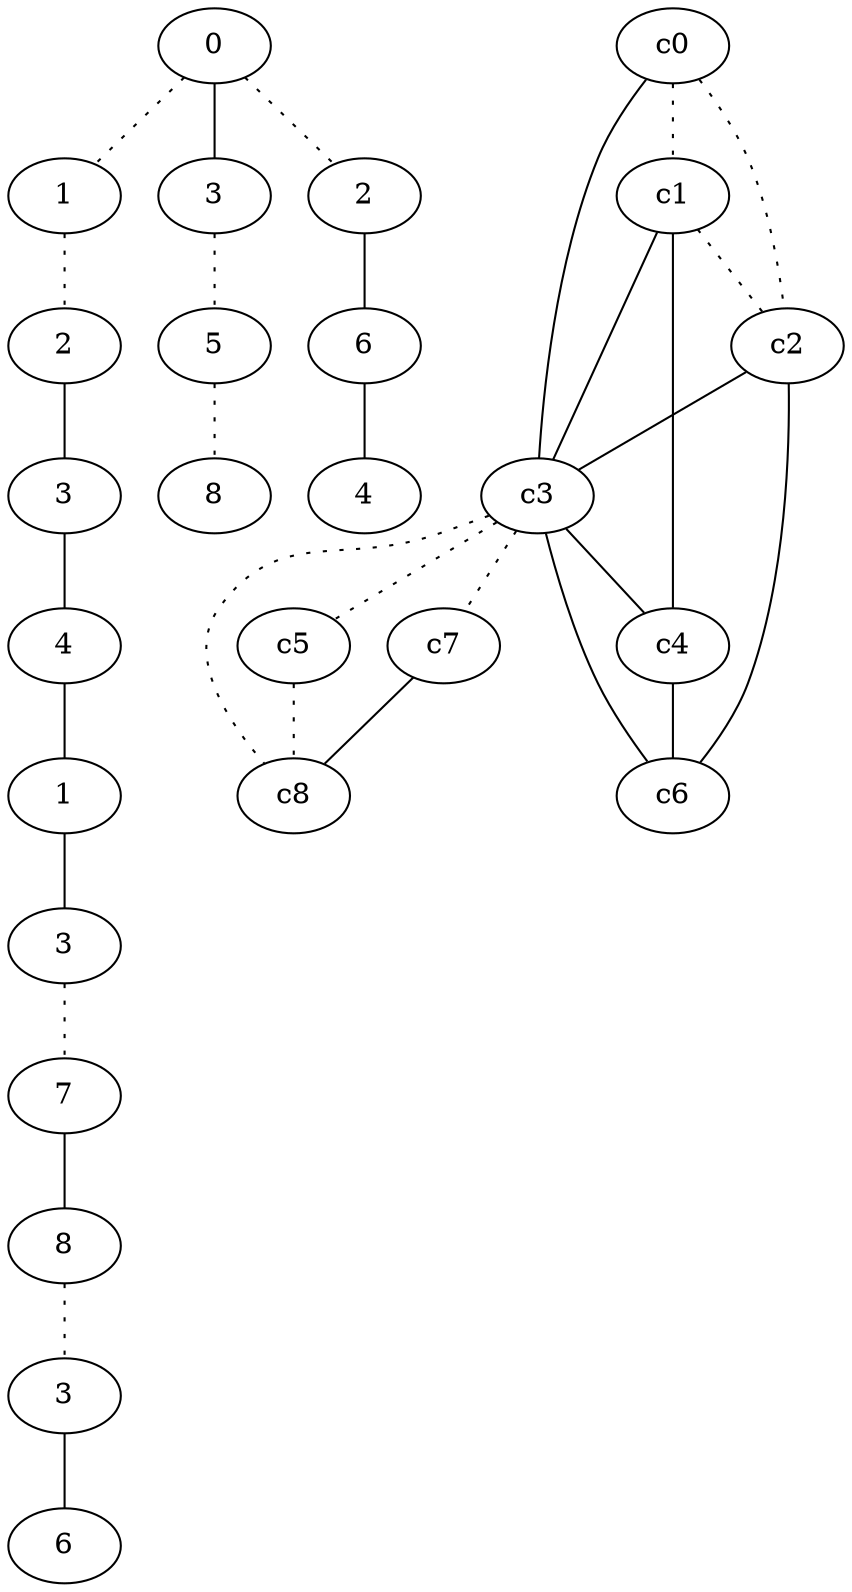 graph {
a0[label=0];
a1[label=1];
a2[label=2];
a3[label=3];
a4[label=4];
a5[label=1];
a6[label=3];
a7[label=7];
a8[label=8];
a9[label=3];
a10[label=6];
a11[label=3];
a12[label=5];
a13[label=8];
a14[label=2];
a15[label=6];
a16[label=4];
a0 -- a1 [style=dotted];
a0 -- a11;
a0 -- a14 [style=dotted];
a1 -- a2 [style=dotted];
a2 -- a3;
a3 -- a4;
a4 -- a5;
a5 -- a6;
a6 -- a7 [style=dotted];
a7 -- a8;
a8 -- a9 [style=dotted];
a9 -- a10;
a11 -- a12 [style=dotted];
a12 -- a13 [style=dotted];
a14 -- a15;
a15 -- a16;
c0 -- c1 [style=dotted];
c0 -- c2 [style=dotted];
c0 -- c3;
c1 -- c2 [style=dotted];
c1 -- c3;
c1 -- c4;
c2 -- c3;
c2 -- c6;
c3 -- c4;
c3 -- c5 [style=dotted];
c3 -- c6;
c3 -- c7 [style=dotted];
c3 -- c8 [style=dotted];
c4 -- c6;
c5 -- c8 [style=dotted];
c7 -- c8;
}
